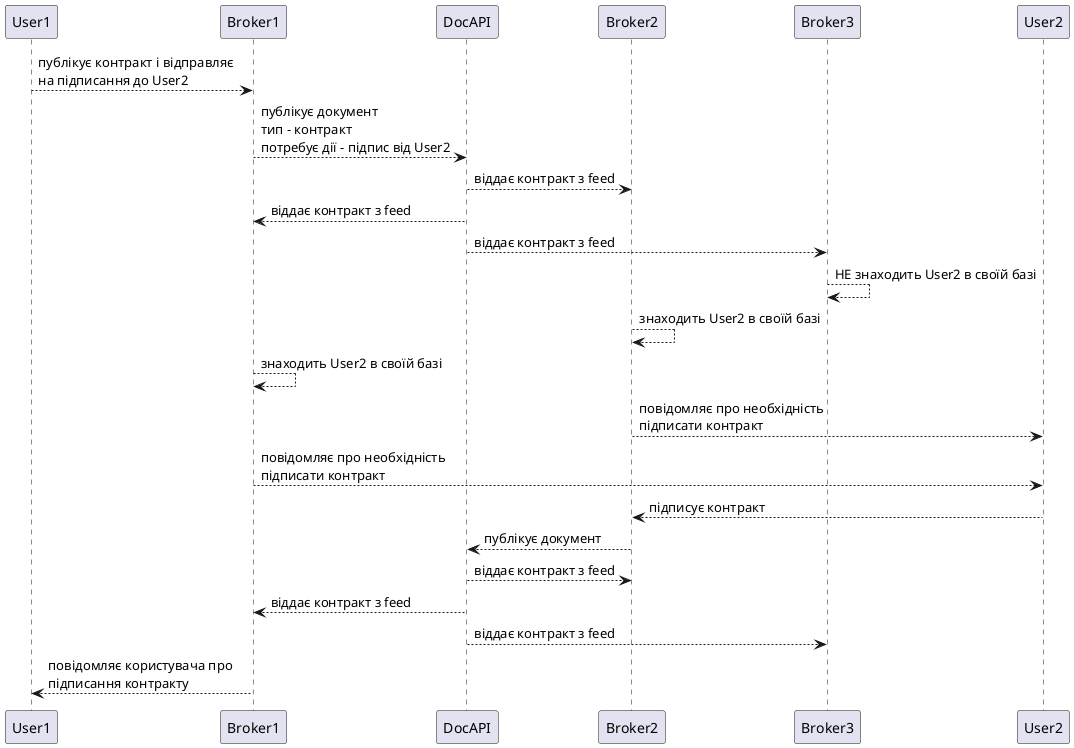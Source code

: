@startuml

User1 --> Broker1: публікує контракт і відправляє \n\
на підписання до User2

Broker1 --> DocAPI: публікує документ\n\
тип - контракт\n\
потребує дії - підпис від User2

Broker2 <-- DocAPI: віддає контракт з feed
Broker1 <-- DocAPI: віддає контракт з feed
Broker3 <-- DocAPI: віддає контракт з feed

Broker3 --> Broker3: НЕ знаходить User2 в своїй базі
Broker2 --> Broker2: знаходить User2 в своїй базі
Broker1 --> Broker1: знаходить User2 в своїй базі

Broker2 --> User2: повідомляє про необхідність\n\
підписати контракт
Broker1 --> User2: повідомляє про необхідність\n\
підписати контракт

Broker2 <-- User2: підписує контракт

Broker2 --> DocAPI: публікує документ

Broker2 <-- DocAPI: віддає контракт з feed
Broker1 <-- DocAPI: віддає контракт з feed
Broker3 <-- DocAPI: віддає контракт з feed


User1 <-- Broker1: повідомляє користувача про\n\
підписання контракту

@enduml
